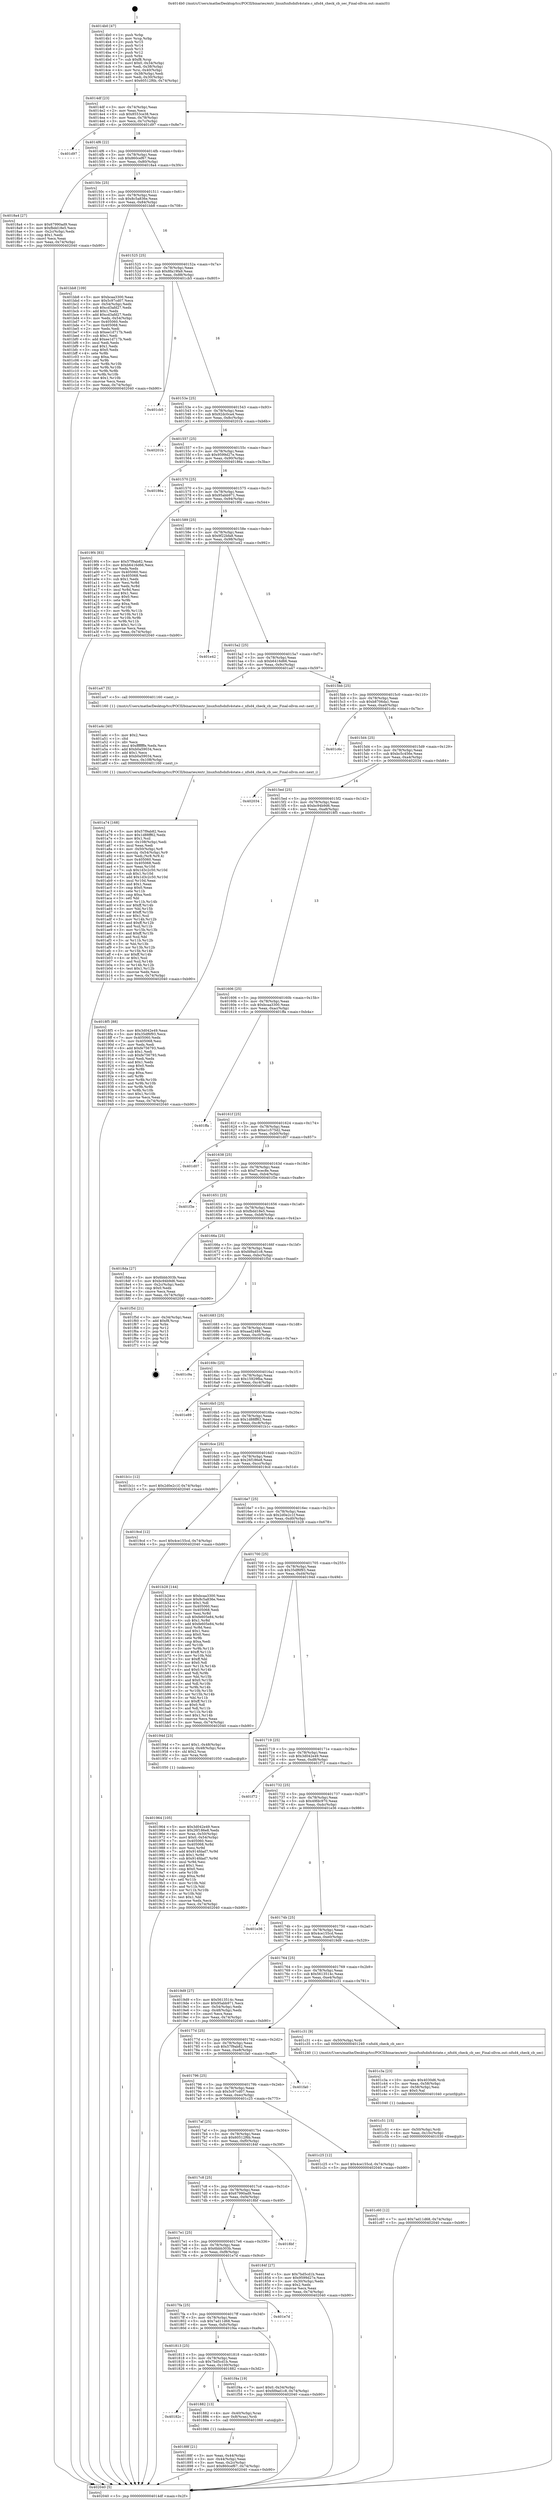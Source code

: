 digraph "0x4014b0" {
  label = "0x4014b0 (/mnt/c/Users/mathe/Desktop/tcc/POCII/binaries/extr_linuxfsnfsdnfs4state.c_nfsd4_check_cb_sec_Final-ollvm.out::main(0))"
  labelloc = "t"
  node[shape=record]

  Entry [label="",width=0.3,height=0.3,shape=circle,fillcolor=black,style=filled]
  "0x4014df" [label="{
     0x4014df [23]\l
     | [instrs]\l
     &nbsp;&nbsp;0x4014df \<+3\>: mov -0x74(%rbp),%eax\l
     &nbsp;&nbsp;0x4014e2 \<+2\>: mov %eax,%ecx\l
     &nbsp;&nbsp;0x4014e4 \<+6\>: sub $0x8553ce38,%ecx\l
     &nbsp;&nbsp;0x4014ea \<+3\>: mov %eax,-0x78(%rbp)\l
     &nbsp;&nbsp;0x4014ed \<+3\>: mov %ecx,-0x7c(%rbp)\l
     &nbsp;&nbsp;0x4014f0 \<+6\>: je 0000000000401d97 \<main+0x8e7\>\l
  }"]
  "0x401d97" [label="{
     0x401d97\l
  }", style=dashed]
  "0x4014f6" [label="{
     0x4014f6 [22]\l
     | [instrs]\l
     &nbsp;&nbsp;0x4014f6 \<+5\>: jmp 00000000004014fb \<main+0x4b\>\l
     &nbsp;&nbsp;0x4014fb \<+3\>: mov -0x78(%rbp),%eax\l
     &nbsp;&nbsp;0x4014fe \<+5\>: sub $0x860cef67,%eax\l
     &nbsp;&nbsp;0x401503 \<+3\>: mov %eax,-0x80(%rbp)\l
     &nbsp;&nbsp;0x401506 \<+6\>: je 00000000004018a4 \<main+0x3f4\>\l
  }"]
  Exit [label="",width=0.3,height=0.3,shape=circle,fillcolor=black,style=filled,peripheries=2]
  "0x4018a4" [label="{
     0x4018a4 [27]\l
     | [instrs]\l
     &nbsp;&nbsp;0x4018a4 \<+5\>: mov $0x67990ad9,%eax\l
     &nbsp;&nbsp;0x4018a9 \<+5\>: mov $0xfbdd18e5,%ecx\l
     &nbsp;&nbsp;0x4018ae \<+3\>: mov -0x2c(%rbp),%edx\l
     &nbsp;&nbsp;0x4018b1 \<+3\>: cmp $0x1,%edx\l
     &nbsp;&nbsp;0x4018b4 \<+3\>: cmovl %ecx,%eax\l
     &nbsp;&nbsp;0x4018b7 \<+3\>: mov %eax,-0x74(%rbp)\l
     &nbsp;&nbsp;0x4018ba \<+5\>: jmp 0000000000402040 \<main+0xb90\>\l
  }"]
  "0x40150c" [label="{
     0x40150c [25]\l
     | [instrs]\l
     &nbsp;&nbsp;0x40150c \<+5\>: jmp 0000000000401511 \<main+0x61\>\l
     &nbsp;&nbsp;0x401511 \<+3\>: mov -0x78(%rbp),%eax\l
     &nbsp;&nbsp;0x401514 \<+5\>: sub $0x8c5a836e,%eax\l
     &nbsp;&nbsp;0x401519 \<+6\>: mov %eax,-0x84(%rbp)\l
     &nbsp;&nbsp;0x40151f \<+6\>: je 0000000000401bb8 \<main+0x708\>\l
  }"]
  "0x401c60" [label="{
     0x401c60 [12]\l
     | [instrs]\l
     &nbsp;&nbsp;0x401c60 \<+7\>: movl $0x7ad11d68,-0x74(%rbp)\l
     &nbsp;&nbsp;0x401c67 \<+5\>: jmp 0000000000402040 \<main+0xb90\>\l
  }"]
  "0x401bb8" [label="{
     0x401bb8 [109]\l
     | [instrs]\l
     &nbsp;&nbsp;0x401bb8 \<+5\>: mov $0xbcaa3300,%eax\l
     &nbsp;&nbsp;0x401bbd \<+5\>: mov $0x5c97cd07,%ecx\l
     &nbsp;&nbsp;0x401bc2 \<+3\>: mov -0x54(%rbp),%edx\l
     &nbsp;&nbsp;0x401bc5 \<+6\>: sub $0xcd3afd27,%edx\l
     &nbsp;&nbsp;0x401bcb \<+3\>: add $0x1,%edx\l
     &nbsp;&nbsp;0x401bce \<+6\>: add $0xcd3afd27,%edx\l
     &nbsp;&nbsp;0x401bd4 \<+3\>: mov %edx,-0x54(%rbp)\l
     &nbsp;&nbsp;0x401bd7 \<+7\>: mov 0x405060,%edx\l
     &nbsp;&nbsp;0x401bde \<+7\>: mov 0x405068,%esi\l
     &nbsp;&nbsp;0x401be5 \<+2\>: mov %edx,%edi\l
     &nbsp;&nbsp;0x401be7 \<+6\>: sub $0xee1d717b,%edi\l
     &nbsp;&nbsp;0x401bed \<+3\>: sub $0x1,%edi\l
     &nbsp;&nbsp;0x401bf0 \<+6\>: add $0xee1d717b,%edi\l
     &nbsp;&nbsp;0x401bf6 \<+3\>: imul %edi,%edx\l
     &nbsp;&nbsp;0x401bf9 \<+3\>: and $0x1,%edx\l
     &nbsp;&nbsp;0x401bfc \<+3\>: cmp $0x0,%edx\l
     &nbsp;&nbsp;0x401bff \<+4\>: sete %r8b\l
     &nbsp;&nbsp;0x401c03 \<+3\>: cmp $0xa,%esi\l
     &nbsp;&nbsp;0x401c06 \<+4\>: setl %r9b\l
     &nbsp;&nbsp;0x401c0a \<+3\>: mov %r8b,%r10b\l
     &nbsp;&nbsp;0x401c0d \<+3\>: and %r9b,%r10b\l
     &nbsp;&nbsp;0x401c10 \<+3\>: xor %r9b,%r8b\l
     &nbsp;&nbsp;0x401c13 \<+3\>: or %r8b,%r10b\l
     &nbsp;&nbsp;0x401c16 \<+4\>: test $0x1,%r10b\l
     &nbsp;&nbsp;0x401c1a \<+3\>: cmovne %ecx,%eax\l
     &nbsp;&nbsp;0x401c1d \<+3\>: mov %eax,-0x74(%rbp)\l
     &nbsp;&nbsp;0x401c20 \<+5\>: jmp 0000000000402040 \<main+0xb90\>\l
  }"]
  "0x401525" [label="{
     0x401525 [25]\l
     | [instrs]\l
     &nbsp;&nbsp;0x401525 \<+5\>: jmp 000000000040152a \<main+0x7a\>\l
     &nbsp;&nbsp;0x40152a \<+3\>: mov -0x78(%rbp),%eax\l
     &nbsp;&nbsp;0x40152d \<+5\>: sub $0x8fa19fa9,%eax\l
     &nbsp;&nbsp;0x401532 \<+6\>: mov %eax,-0x88(%rbp)\l
     &nbsp;&nbsp;0x401538 \<+6\>: je 0000000000401cb5 \<main+0x805\>\l
  }"]
  "0x401c51" [label="{
     0x401c51 [15]\l
     | [instrs]\l
     &nbsp;&nbsp;0x401c51 \<+4\>: mov -0x50(%rbp),%rdi\l
     &nbsp;&nbsp;0x401c55 \<+6\>: mov %eax,-0x10c(%rbp)\l
     &nbsp;&nbsp;0x401c5b \<+5\>: call 0000000000401030 \<free@plt\>\l
     | [calls]\l
     &nbsp;&nbsp;0x401030 \{1\} (unknown)\l
  }"]
  "0x401cb5" [label="{
     0x401cb5\l
  }", style=dashed]
  "0x40153e" [label="{
     0x40153e [25]\l
     | [instrs]\l
     &nbsp;&nbsp;0x40153e \<+5\>: jmp 0000000000401543 \<main+0x93\>\l
     &nbsp;&nbsp;0x401543 \<+3\>: mov -0x78(%rbp),%eax\l
     &nbsp;&nbsp;0x401546 \<+5\>: sub $0x92dc0ca4,%eax\l
     &nbsp;&nbsp;0x40154b \<+6\>: mov %eax,-0x8c(%rbp)\l
     &nbsp;&nbsp;0x401551 \<+6\>: je 000000000040201b \<main+0xb6b\>\l
  }"]
  "0x401c3a" [label="{
     0x401c3a [23]\l
     | [instrs]\l
     &nbsp;&nbsp;0x401c3a \<+10\>: movabs $0x4030d6,%rdi\l
     &nbsp;&nbsp;0x401c44 \<+3\>: mov %eax,-0x58(%rbp)\l
     &nbsp;&nbsp;0x401c47 \<+3\>: mov -0x58(%rbp),%esi\l
     &nbsp;&nbsp;0x401c4a \<+2\>: mov $0x0,%al\l
     &nbsp;&nbsp;0x401c4c \<+5\>: call 0000000000401040 \<printf@plt\>\l
     | [calls]\l
     &nbsp;&nbsp;0x401040 \{1\} (unknown)\l
  }"]
  "0x40201b" [label="{
     0x40201b\l
  }", style=dashed]
  "0x401557" [label="{
     0x401557 [25]\l
     | [instrs]\l
     &nbsp;&nbsp;0x401557 \<+5\>: jmp 000000000040155c \<main+0xac\>\l
     &nbsp;&nbsp;0x40155c \<+3\>: mov -0x78(%rbp),%eax\l
     &nbsp;&nbsp;0x40155f \<+5\>: sub $0x9599d27e,%eax\l
     &nbsp;&nbsp;0x401564 \<+6\>: mov %eax,-0x90(%rbp)\l
     &nbsp;&nbsp;0x40156a \<+6\>: je 000000000040186a \<main+0x3ba\>\l
  }"]
  "0x401a74" [label="{
     0x401a74 [168]\l
     | [instrs]\l
     &nbsp;&nbsp;0x401a74 \<+5\>: mov $0x57f9ab82,%ecx\l
     &nbsp;&nbsp;0x401a79 \<+5\>: mov $0x1d88ff62,%edx\l
     &nbsp;&nbsp;0x401a7e \<+3\>: mov $0x1,%sil\l
     &nbsp;&nbsp;0x401a81 \<+6\>: mov -0x108(%rbp),%edi\l
     &nbsp;&nbsp;0x401a87 \<+3\>: imul %eax,%edi\l
     &nbsp;&nbsp;0x401a8a \<+4\>: mov -0x50(%rbp),%r8\l
     &nbsp;&nbsp;0x401a8e \<+4\>: movslq -0x54(%rbp),%r9\l
     &nbsp;&nbsp;0x401a92 \<+4\>: mov %edi,(%r8,%r9,4)\l
     &nbsp;&nbsp;0x401a96 \<+7\>: mov 0x405060,%eax\l
     &nbsp;&nbsp;0x401a9d \<+7\>: mov 0x405068,%edi\l
     &nbsp;&nbsp;0x401aa4 \<+3\>: mov %eax,%r10d\l
     &nbsp;&nbsp;0x401aa7 \<+7\>: sub $0x1d3c2c50,%r10d\l
     &nbsp;&nbsp;0x401aae \<+4\>: sub $0x1,%r10d\l
     &nbsp;&nbsp;0x401ab2 \<+7\>: add $0x1d3c2c50,%r10d\l
     &nbsp;&nbsp;0x401ab9 \<+4\>: imul %r10d,%eax\l
     &nbsp;&nbsp;0x401abd \<+3\>: and $0x1,%eax\l
     &nbsp;&nbsp;0x401ac0 \<+3\>: cmp $0x0,%eax\l
     &nbsp;&nbsp;0x401ac3 \<+4\>: sete %r11b\l
     &nbsp;&nbsp;0x401ac7 \<+3\>: cmp $0xa,%edi\l
     &nbsp;&nbsp;0x401aca \<+3\>: setl %bl\l
     &nbsp;&nbsp;0x401acd \<+3\>: mov %r11b,%r14b\l
     &nbsp;&nbsp;0x401ad0 \<+4\>: xor $0xff,%r14b\l
     &nbsp;&nbsp;0x401ad4 \<+3\>: mov %bl,%r15b\l
     &nbsp;&nbsp;0x401ad7 \<+4\>: xor $0xff,%r15b\l
     &nbsp;&nbsp;0x401adb \<+4\>: xor $0x1,%sil\l
     &nbsp;&nbsp;0x401adf \<+3\>: mov %r14b,%r12b\l
     &nbsp;&nbsp;0x401ae2 \<+4\>: and $0xff,%r12b\l
     &nbsp;&nbsp;0x401ae6 \<+3\>: and %sil,%r11b\l
     &nbsp;&nbsp;0x401ae9 \<+3\>: mov %r15b,%r13b\l
     &nbsp;&nbsp;0x401aec \<+4\>: and $0xff,%r13b\l
     &nbsp;&nbsp;0x401af0 \<+3\>: and %sil,%bl\l
     &nbsp;&nbsp;0x401af3 \<+3\>: or %r11b,%r12b\l
     &nbsp;&nbsp;0x401af6 \<+3\>: or %bl,%r13b\l
     &nbsp;&nbsp;0x401af9 \<+3\>: xor %r13b,%r12b\l
     &nbsp;&nbsp;0x401afc \<+3\>: or %r15b,%r14b\l
     &nbsp;&nbsp;0x401aff \<+4\>: xor $0xff,%r14b\l
     &nbsp;&nbsp;0x401b03 \<+4\>: or $0x1,%sil\l
     &nbsp;&nbsp;0x401b07 \<+3\>: and %sil,%r14b\l
     &nbsp;&nbsp;0x401b0a \<+3\>: or %r14b,%r12b\l
     &nbsp;&nbsp;0x401b0d \<+4\>: test $0x1,%r12b\l
     &nbsp;&nbsp;0x401b11 \<+3\>: cmovne %edx,%ecx\l
     &nbsp;&nbsp;0x401b14 \<+3\>: mov %ecx,-0x74(%rbp)\l
     &nbsp;&nbsp;0x401b17 \<+5\>: jmp 0000000000402040 \<main+0xb90\>\l
  }"]
  "0x40186a" [label="{
     0x40186a\l
  }", style=dashed]
  "0x401570" [label="{
     0x401570 [25]\l
     | [instrs]\l
     &nbsp;&nbsp;0x401570 \<+5\>: jmp 0000000000401575 \<main+0xc5\>\l
     &nbsp;&nbsp;0x401575 \<+3\>: mov -0x78(%rbp),%eax\l
     &nbsp;&nbsp;0x401578 \<+5\>: sub $0x95abb971,%eax\l
     &nbsp;&nbsp;0x40157d \<+6\>: mov %eax,-0x94(%rbp)\l
     &nbsp;&nbsp;0x401583 \<+6\>: je 00000000004019f4 \<main+0x544\>\l
  }"]
  "0x401a4c" [label="{
     0x401a4c [40]\l
     | [instrs]\l
     &nbsp;&nbsp;0x401a4c \<+5\>: mov $0x2,%ecx\l
     &nbsp;&nbsp;0x401a51 \<+1\>: cltd\l
     &nbsp;&nbsp;0x401a52 \<+2\>: idiv %ecx\l
     &nbsp;&nbsp;0x401a54 \<+6\>: imul $0xfffffffe,%edx,%ecx\l
     &nbsp;&nbsp;0x401a5a \<+6\>: add $0xb0a59034,%ecx\l
     &nbsp;&nbsp;0x401a60 \<+3\>: add $0x1,%ecx\l
     &nbsp;&nbsp;0x401a63 \<+6\>: sub $0xb0a59034,%ecx\l
     &nbsp;&nbsp;0x401a69 \<+6\>: mov %ecx,-0x108(%rbp)\l
     &nbsp;&nbsp;0x401a6f \<+5\>: call 0000000000401160 \<next_i\>\l
     | [calls]\l
     &nbsp;&nbsp;0x401160 \{1\} (/mnt/c/Users/mathe/Desktop/tcc/POCII/binaries/extr_linuxfsnfsdnfs4state.c_nfsd4_check_cb_sec_Final-ollvm.out::next_i)\l
  }"]
  "0x4019f4" [label="{
     0x4019f4 [83]\l
     | [instrs]\l
     &nbsp;&nbsp;0x4019f4 \<+5\>: mov $0x57f9ab82,%eax\l
     &nbsp;&nbsp;0x4019f9 \<+5\>: mov $0xb6416d66,%ecx\l
     &nbsp;&nbsp;0x4019fe \<+2\>: xor %edx,%edx\l
     &nbsp;&nbsp;0x401a00 \<+7\>: mov 0x405060,%esi\l
     &nbsp;&nbsp;0x401a07 \<+7\>: mov 0x405068,%edi\l
     &nbsp;&nbsp;0x401a0e \<+3\>: sub $0x1,%edx\l
     &nbsp;&nbsp;0x401a11 \<+3\>: mov %esi,%r8d\l
     &nbsp;&nbsp;0x401a14 \<+3\>: add %edx,%r8d\l
     &nbsp;&nbsp;0x401a17 \<+4\>: imul %r8d,%esi\l
     &nbsp;&nbsp;0x401a1b \<+3\>: and $0x1,%esi\l
     &nbsp;&nbsp;0x401a1e \<+3\>: cmp $0x0,%esi\l
     &nbsp;&nbsp;0x401a21 \<+4\>: sete %r9b\l
     &nbsp;&nbsp;0x401a25 \<+3\>: cmp $0xa,%edi\l
     &nbsp;&nbsp;0x401a28 \<+4\>: setl %r10b\l
     &nbsp;&nbsp;0x401a2c \<+3\>: mov %r9b,%r11b\l
     &nbsp;&nbsp;0x401a2f \<+3\>: and %r10b,%r11b\l
     &nbsp;&nbsp;0x401a32 \<+3\>: xor %r10b,%r9b\l
     &nbsp;&nbsp;0x401a35 \<+3\>: or %r9b,%r11b\l
     &nbsp;&nbsp;0x401a38 \<+4\>: test $0x1,%r11b\l
     &nbsp;&nbsp;0x401a3c \<+3\>: cmovne %ecx,%eax\l
     &nbsp;&nbsp;0x401a3f \<+3\>: mov %eax,-0x74(%rbp)\l
     &nbsp;&nbsp;0x401a42 \<+5\>: jmp 0000000000402040 \<main+0xb90\>\l
  }"]
  "0x401589" [label="{
     0x401589 [25]\l
     | [instrs]\l
     &nbsp;&nbsp;0x401589 \<+5\>: jmp 000000000040158e \<main+0xde\>\l
     &nbsp;&nbsp;0x40158e \<+3\>: mov -0x78(%rbp),%eax\l
     &nbsp;&nbsp;0x401591 \<+5\>: sub $0x9f22bfa8,%eax\l
     &nbsp;&nbsp;0x401596 \<+6\>: mov %eax,-0x98(%rbp)\l
     &nbsp;&nbsp;0x40159c \<+6\>: je 0000000000401e42 \<main+0x992\>\l
  }"]
  "0x401964" [label="{
     0x401964 [105]\l
     | [instrs]\l
     &nbsp;&nbsp;0x401964 \<+5\>: mov $0x3d042e49,%ecx\l
     &nbsp;&nbsp;0x401969 \<+5\>: mov $0x26f186e8,%edx\l
     &nbsp;&nbsp;0x40196e \<+4\>: mov %rax,-0x50(%rbp)\l
     &nbsp;&nbsp;0x401972 \<+7\>: movl $0x0,-0x54(%rbp)\l
     &nbsp;&nbsp;0x401979 \<+7\>: mov 0x405060,%esi\l
     &nbsp;&nbsp;0x401980 \<+8\>: mov 0x405068,%r8d\l
     &nbsp;&nbsp;0x401988 \<+3\>: mov %esi,%r9d\l
     &nbsp;&nbsp;0x40198b \<+7\>: add $0x914fdad7,%r9d\l
     &nbsp;&nbsp;0x401992 \<+4\>: sub $0x1,%r9d\l
     &nbsp;&nbsp;0x401996 \<+7\>: sub $0x914fdad7,%r9d\l
     &nbsp;&nbsp;0x40199d \<+4\>: imul %r9d,%esi\l
     &nbsp;&nbsp;0x4019a1 \<+3\>: and $0x1,%esi\l
     &nbsp;&nbsp;0x4019a4 \<+3\>: cmp $0x0,%esi\l
     &nbsp;&nbsp;0x4019a7 \<+4\>: sete %r10b\l
     &nbsp;&nbsp;0x4019ab \<+4\>: cmp $0xa,%r8d\l
     &nbsp;&nbsp;0x4019af \<+4\>: setl %r11b\l
     &nbsp;&nbsp;0x4019b3 \<+3\>: mov %r10b,%bl\l
     &nbsp;&nbsp;0x4019b6 \<+3\>: and %r11b,%bl\l
     &nbsp;&nbsp;0x4019b9 \<+3\>: xor %r11b,%r10b\l
     &nbsp;&nbsp;0x4019bc \<+3\>: or %r10b,%bl\l
     &nbsp;&nbsp;0x4019bf \<+3\>: test $0x1,%bl\l
     &nbsp;&nbsp;0x4019c2 \<+3\>: cmovne %edx,%ecx\l
     &nbsp;&nbsp;0x4019c5 \<+3\>: mov %ecx,-0x74(%rbp)\l
     &nbsp;&nbsp;0x4019c8 \<+5\>: jmp 0000000000402040 \<main+0xb90\>\l
  }"]
  "0x401e42" [label="{
     0x401e42\l
  }", style=dashed]
  "0x4015a2" [label="{
     0x4015a2 [25]\l
     | [instrs]\l
     &nbsp;&nbsp;0x4015a2 \<+5\>: jmp 00000000004015a7 \<main+0xf7\>\l
     &nbsp;&nbsp;0x4015a7 \<+3\>: mov -0x78(%rbp),%eax\l
     &nbsp;&nbsp;0x4015aa \<+5\>: sub $0xb6416d66,%eax\l
     &nbsp;&nbsp;0x4015af \<+6\>: mov %eax,-0x9c(%rbp)\l
     &nbsp;&nbsp;0x4015b5 \<+6\>: je 0000000000401a47 \<main+0x597\>\l
  }"]
  "0x40188f" [label="{
     0x40188f [21]\l
     | [instrs]\l
     &nbsp;&nbsp;0x40188f \<+3\>: mov %eax,-0x44(%rbp)\l
     &nbsp;&nbsp;0x401892 \<+3\>: mov -0x44(%rbp),%eax\l
     &nbsp;&nbsp;0x401895 \<+3\>: mov %eax,-0x2c(%rbp)\l
     &nbsp;&nbsp;0x401898 \<+7\>: movl $0x860cef67,-0x74(%rbp)\l
     &nbsp;&nbsp;0x40189f \<+5\>: jmp 0000000000402040 \<main+0xb90\>\l
  }"]
  "0x401a47" [label="{
     0x401a47 [5]\l
     | [instrs]\l
     &nbsp;&nbsp;0x401a47 \<+5\>: call 0000000000401160 \<next_i\>\l
     | [calls]\l
     &nbsp;&nbsp;0x401160 \{1\} (/mnt/c/Users/mathe/Desktop/tcc/POCII/binaries/extr_linuxfsnfsdnfs4state.c_nfsd4_check_cb_sec_Final-ollvm.out::next_i)\l
  }"]
  "0x4015bb" [label="{
     0x4015bb [25]\l
     | [instrs]\l
     &nbsp;&nbsp;0x4015bb \<+5\>: jmp 00000000004015c0 \<main+0x110\>\l
     &nbsp;&nbsp;0x4015c0 \<+3\>: mov -0x78(%rbp),%eax\l
     &nbsp;&nbsp;0x4015c3 \<+5\>: sub $0xb8706da1,%eax\l
     &nbsp;&nbsp;0x4015c8 \<+6\>: mov %eax,-0xa0(%rbp)\l
     &nbsp;&nbsp;0x4015ce \<+6\>: je 0000000000401c6c \<main+0x7bc\>\l
  }"]
  "0x40182c" [label="{
     0x40182c\l
  }", style=dashed]
  "0x401c6c" [label="{
     0x401c6c\l
  }", style=dashed]
  "0x4015d4" [label="{
     0x4015d4 [25]\l
     | [instrs]\l
     &nbsp;&nbsp;0x4015d4 \<+5\>: jmp 00000000004015d9 \<main+0x129\>\l
     &nbsp;&nbsp;0x4015d9 \<+3\>: mov -0x78(%rbp),%eax\l
     &nbsp;&nbsp;0x4015dc \<+5\>: sub $0xbc5c456e,%eax\l
     &nbsp;&nbsp;0x4015e1 \<+6\>: mov %eax,-0xa4(%rbp)\l
     &nbsp;&nbsp;0x4015e7 \<+6\>: je 0000000000402034 \<main+0xb84\>\l
  }"]
  "0x401882" [label="{
     0x401882 [13]\l
     | [instrs]\l
     &nbsp;&nbsp;0x401882 \<+4\>: mov -0x40(%rbp),%rax\l
     &nbsp;&nbsp;0x401886 \<+4\>: mov 0x8(%rax),%rdi\l
     &nbsp;&nbsp;0x40188a \<+5\>: call 0000000000401060 \<atoi@plt\>\l
     | [calls]\l
     &nbsp;&nbsp;0x401060 \{1\} (unknown)\l
  }"]
  "0x402034" [label="{
     0x402034\l
  }", style=dashed]
  "0x4015ed" [label="{
     0x4015ed [25]\l
     | [instrs]\l
     &nbsp;&nbsp;0x4015ed \<+5\>: jmp 00000000004015f2 \<main+0x142\>\l
     &nbsp;&nbsp;0x4015f2 \<+3\>: mov -0x78(%rbp),%eax\l
     &nbsp;&nbsp;0x4015f5 \<+5\>: sub $0xbc94b9d6,%eax\l
     &nbsp;&nbsp;0x4015fa \<+6\>: mov %eax,-0xa8(%rbp)\l
     &nbsp;&nbsp;0x401600 \<+6\>: je 00000000004018f5 \<main+0x445\>\l
  }"]
  "0x401813" [label="{
     0x401813 [25]\l
     | [instrs]\l
     &nbsp;&nbsp;0x401813 \<+5\>: jmp 0000000000401818 \<main+0x368\>\l
     &nbsp;&nbsp;0x401818 \<+3\>: mov -0x78(%rbp),%eax\l
     &nbsp;&nbsp;0x40181b \<+5\>: sub $0x7bd5cd1b,%eax\l
     &nbsp;&nbsp;0x401820 \<+6\>: mov %eax,-0x100(%rbp)\l
     &nbsp;&nbsp;0x401826 \<+6\>: je 0000000000401882 \<main+0x3d2\>\l
  }"]
  "0x4018f5" [label="{
     0x4018f5 [88]\l
     | [instrs]\l
     &nbsp;&nbsp;0x4018f5 \<+5\>: mov $0x3d042e49,%eax\l
     &nbsp;&nbsp;0x4018fa \<+5\>: mov $0x35df6f93,%ecx\l
     &nbsp;&nbsp;0x4018ff \<+7\>: mov 0x405060,%edx\l
     &nbsp;&nbsp;0x401906 \<+7\>: mov 0x405068,%esi\l
     &nbsp;&nbsp;0x40190d \<+2\>: mov %edx,%edi\l
     &nbsp;&nbsp;0x40190f \<+6\>: add $0xfe756793,%edi\l
     &nbsp;&nbsp;0x401915 \<+3\>: sub $0x1,%edi\l
     &nbsp;&nbsp;0x401918 \<+6\>: sub $0xfe756793,%edi\l
     &nbsp;&nbsp;0x40191e \<+3\>: imul %edi,%edx\l
     &nbsp;&nbsp;0x401921 \<+3\>: and $0x1,%edx\l
     &nbsp;&nbsp;0x401924 \<+3\>: cmp $0x0,%edx\l
     &nbsp;&nbsp;0x401927 \<+4\>: sete %r8b\l
     &nbsp;&nbsp;0x40192b \<+3\>: cmp $0xa,%esi\l
     &nbsp;&nbsp;0x40192e \<+4\>: setl %r9b\l
     &nbsp;&nbsp;0x401932 \<+3\>: mov %r8b,%r10b\l
     &nbsp;&nbsp;0x401935 \<+3\>: and %r9b,%r10b\l
     &nbsp;&nbsp;0x401938 \<+3\>: xor %r9b,%r8b\l
     &nbsp;&nbsp;0x40193b \<+3\>: or %r8b,%r10b\l
     &nbsp;&nbsp;0x40193e \<+4\>: test $0x1,%r10b\l
     &nbsp;&nbsp;0x401942 \<+3\>: cmovne %ecx,%eax\l
     &nbsp;&nbsp;0x401945 \<+3\>: mov %eax,-0x74(%rbp)\l
     &nbsp;&nbsp;0x401948 \<+5\>: jmp 0000000000402040 \<main+0xb90\>\l
  }"]
  "0x401606" [label="{
     0x401606 [25]\l
     | [instrs]\l
     &nbsp;&nbsp;0x401606 \<+5\>: jmp 000000000040160b \<main+0x15b\>\l
     &nbsp;&nbsp;0x40160b \<+3\>: mov -0x78(%rbp),%eax\l
     &nbsp;&nbsp;0x40160e \<+5\>: sub $0xbcaa3300,%eax\l
     &nbsp;&nbsp;0x401613 \<+6\>: mov %eax,-0xac(%rbp)\l
     &nbsp;&nbsp;0x401619 \<+6\>: je 0000000000401ffa \<main+0xb4a\>\l
  }"]
  "0x401f4a" [label="{
     0x401f4a [19]\l
     | [instrs]\l
     &nbsp;&nbsp;0x401f4a \<+7\>: movl $0x0,-0x34(%rbp)\l
     &nbsp;&nbsp;0x401f51 \<+7\>: movl $0xfd9ad1c8,-0x74(%rbp)\l
     &nbsp;&nbsp;0x401f58 \<+5\>: jmp 0000000000402040 \<main+0xb90\>\l
  }"]
  "0x401ffa" [label="{
     0x401ffa\l
  }", style=dashed]
  "0x40161f" [label="{
     0x40161f [25]\l
     | [instrs]\l
     &nbsp;&nbsp;0x40161f \<+5\>: jmp 0000000000401624 \<main+0x174\>\l
     &nbsp;&nbsp;0x401624 \<+3\>: mov -0x78(%rbp),%eax\l
     &nbsp;&nbsp;0x401627 \<+5\>: sub $0xe1c575d2,%eax\l
     &nbsp;&nbsp;0x40162c \<+6\>: mov %eax,-0xb0(%rbp)\l
     &nbsp;&nbsp;0x401632 \<+6\>: je 0000000000401d07 \<main+0x857\>\l
  }"]
  "0x4017fa" [label="{
     0x4017fa [25]\l
     | [instrs]\l
     &nbsp;&nbsp;0x4017fa \<+5\>: jmp 00000000004017ff \<main+0x34f\>\l
     &nbsp;&nbsp;0x4017ff \<+3\>: mov -0x78(%rbp),%eax\l
     &nbsp;&nbsp;0x401802 \<+5\>: sub $0x7ad11d68,%eax\l
     &nbsp;&nbsp;0x401807 \<+6\>: mov %eax,-0xfc(%rbp)\l
     &nbsp;&nbsp;0x40180d \<+6\>: je 0000000000401f4a \<main+0xa9a\>\l
  }"]
  "0x401d07" [label="{
     0x401d07\l
  }", style=dashed]
  "0x401638" [label="{
     0x401638 [25]\l
     | [instrs]\l
     &nbsp;&nbsp;0x401638 \<+5\>: jmp 000000000040163d \<main+0x18d\>\l
     &nbsp;&nbsp;0x40163d \<+3\>: mov -0x78(%rbp),%eax\l
     &nbsp;&nbsp;0x401640 \<+5\>: sub $0xf7ecec8e,%eax\l
     &nbsp;&nbsp;0x401645 \<+6\>: mov %eax,-0xb4(%rbp)\l
     &nbsp;&nbsp;0x40164b \<+6\>: je 0000000000401f3e \<main+0xa8e\>\l
  }"]
  "0x401e7d" [label="{
     0x401e7d\l
  }", style=dashed]
  "0x401f3e" [label="{
     0x401f3e\l
  }", style=dashed]
  "0x401651" [label="{
     0x401651 [25]\l
     | [instrs]\l
     &nbsp;&nbsp;0x401651 \<+5\>: jmp 0000000000401656 \<main+0x1a6\>\l
     &nbsp;&nbsp;0x401656 \<+3\>: mov -0x78(%rbp),%eax\l
     &nbsp;&nbsp;0x401659 \<+5\>: sub $0xfbdd18e5,%eax\l
     &nbsp;&nbsp;0x40165e \<+6\>: mov %eax,-0xb8(%rbp)\l
     &nbsp;&nbsp;0x401664 \<+6\>: je 00000000004018da \<main+0x42a\>\l
  }"]
  "0x4017e1" [label="{
     0x4017e1 [25]\l
     | [instrs]\l
     &nbsp;&nbsp;0x4017e1 \<+5\>: jmp 00000000004017e6 \<main+0x336\>\l
     &nbsp;&nbsp;0x4017e6 \<+3\>: mov -0x78(%rbp),%eax\l
     &nbsp;&nbsp;0x4017e9 \<+5\>: sub $0x6bbb303b,%eax\l
     &nbsp;&nbsp;0x4017ee \<+6\>: mov %eax,-0xf8(%rbp)\l
     &nbsp;&nbsp;0x4017f4 \<+6\>: je 0000000000401e7d \<main+0x9cd\>\l
  }"]
  "0x4018da" [label="{
     0x4018da [27]\l
     | [instrs]\l
     &nbsp;&nbsp;0x4018da \<+5\>: mov $0x6bbb303b,%eax\l
     &nbsp;&nbsp;0x4018df \<+5\>: mov $0xbc94b9d6,%ecx\l
     &nbsp;&nbsp;0x4018e4 \<+3\>: mov -0x2c(%rbp),%edx\l
     &nbsp;&nbsp;0x4018e7 \<+3\>: cmp $0x0,%edx\l
     &nbsp;&nbsp;0x4018ea \<+3\>: cmove %ecx,%eax\l
     &nbsp;&nbsp;0x4018ed \<+3\>: mov %eax,-0x74(%rbp)\l
     &nbsp;&nbsp;0x4018f0 \<+5\>: jmp 0000000000402040 \<main+0xb90\>\l
  }"]
  "0x40166a" [label="{
     0x40166a [25]\l
     | [instrs]\l
     &nbsp;&nbsp;0x40166a \<+5\>: jmp 000000000040166f \<main+0x1bf\>\l
     &nbsp;&nbsp;0x40166f \<+3\>: mov -0x78(%rbp),%eax\l
     &nbsp;&nbsp;0x401672 \<+5\>: sub $0xfd9ad1c8,%eax\l
     &nbsp;&nbsp;0x401677 \<+6\>: mov %eax,-0xbc(%rbp)\l
     &nbsp;&nbsp;0x40167d \<+6\>: je 0000000000401f5d \<main+0xaad\>\l
  }"]
  "0x4018bf" [label="{
     0x4018bf\l
  }", style=dashed]
  "0x401f5d" [label="{
     0x401f5d [21]\l
     | [instrs]\l
     &nbsp;&nbsp;0x401f5d \<+3\>: mov -0x34(%rbp),%eax\l
     &nbsp;&nbsp;0x401f60 \<+7\>: add $0xf8,%rsp\l
     &nbsp;&nbsp;0x401f67 \<+1\>: pop %rbx\l
     &nbsp;&nbsp;0x401f68 \<+2\>: pop %r12\l
     &nbsp;&nbsp;0x401f6a \<+2\>: pop %r13\l
     &nbsp;&nbsp;0x401f6c \<+2\>: pop %r14\l
     &nbsp;&nbsp;0x401f6e \<+2\>: pop %r15\l
     &nbsp;&nbsp;0x401f70 \<+1\>: pop %rbp\l
     &nbsp;&nbsp;0x401f71 \<+1\>: ret\l
  }"]
  "0x401683" [label="{
     0x401683 [25]\l
     | [instrs]\l
     &nbsp;&nbsp;0x401683 \<+5\>: jmp 0000000000401688 \<main+0x1d8\>\l
     &nbsp;&nbsp;0x401688 \<+3\>: mov -0x78(%rbp),%eax\l
     &nbsp;&nbsp;0x40168b \<+5\>: sub $0xaad2488,%eax\l
     &nbsp;&nbsp;0x401690 \<+6\>: mov %eax,-0xc0(%rbp)\l
     &nbsp;&nbsp;0x401696 \<+6\>: je 0000000000401c9a \<main+0x7ea\>\l
  }"]
  "0x4014b0" [label="{
     0x4014b0 [47]\l
     | [instrs]\l
     &nbsp;&nbsp;0x4014b0 \<+1\>: push %rbp\l
     &nbsp;&nbsp;0x4014b1 \<+3\>: mov %rsp,%rbp\l
     &nbsp;&nbsp;0x4014b4 \<+2\>: push %r15\l
     &nbsp;&nbsp;0x4014b6 \<+2\>: push %r14\l
     &nbsp;&nbsp;0x4014b8 \<+2\>: push %r13\l
     &nbsp;&nbsp;0x4014ba \<+2\>: push %r12\l
     &nbsp;&nbsp;0x4014bc \<+1\>: push %rbx\l
     &nbsp;&nbsp;0x4014bd \<+7\>: sub $0xf8,%rsp\l
     &nbsp;&nbsp;0x4014c4 \<+7\>: movl $0x0,-0x34(%rbp)\l
     &nbsp;&nbsp;0x4014cb \<+3\>: mov %edi,-0x38(%rbp)\l
     &nbsp;&nbsp;0x4014ce \<+4\>: mov %rsi,-0x40(%rbp)\l
     &nbsp;&nbsp;0x4014d2 \<+3\>: mov -0x38(%rbp),%edi\l
     &nbsp;&nbsp;0x4014d5 \<+3\>: mov %edi,-0x30(%rbp)\l
     &nbsp;&nbsp;0x4014d8 \<+7\>: movl $0x60512f6b,-0x74(%rbp)\l
  }"]
  "0x401c9a" [label="{
     0x401c9a\l
  }", style=dashed]
  "0x40169c" [label="{
     0x40169c [25]\l
     | [instrs]\l
     &nbsp;&nbsp;0x40169c \<+5\>: jmp 00000000004016a1 \<main+0x1f1\>\l
     &nbsp;&nbsp;0x4016a1 \<+3\>: mov -0x78(%rbp),%eax\l
     &nbsp;&nbsp;0x4016a4 \<+5\>: sub $0x15929fba,%eax\l
     &nbsp;&nbsp;0x4016a9 \<+6\>: mov %eax,-0xc4(%rbp)\l
     &nbsp;&nbsp;0x4016af \<+6\>: je 0000000000401e89 \<main+0x9d9\>\l
  }"]
  "0x402040" [label="{
     0x402040 [5]\l
     | [instrs]\l
     &nbsp;&nbsp;0x402040 \<+5\>: jmp 00000000004014df \<main+0x2f\>\l
  }"]
  "0x401e89" [label="{
     0x401e89\l
  }", style=dashed]
  "0x4016b5" [label="{
     0x4016b5 [25]\l
     | [instrs]\l
     &nbsp;&nbsp;0x4016b5 \<+5\>: jmp 00000000004016ba \<main+0x20a\>\l
     &nbsp;&nbsp;0x4016ba \<+3\>: mov -0x78(%rbp),%eax\l
     &nbsp;&nbsp;0x4016bd \<+5\>: sub $0x1d88ff62,%eax\l
     &nbsp;&nbsp;0x4016c2 \<+6\>: mov %eax,-0xc8(%rbp)\l
     &nbsp;&nbsp;0x4016c8 \<+6\>: je 0000000000401b1c \<main+0x66c\>\l
  }"]
  "0x4017c8" [label="{
     0x4017c8 [25]\l
     | [instrs]\l
     &nbsp;&nbsp;0x4017c8 \<+5\>: jmp 00000000004017cd \<main+0x31d\>\l
     &nbsp;&nbsp;0x4017cd \<+3\>: mov -0x78(%rbp),%eax\l
     &nbsp;&nbsp;0x4017d0 \<+5\>: sub $0x67990ad9,%eax\l
     &nbsp;&nbsp;0x4017d5 \<+6\>: mov %eax,-0xf4(%rbp)\l
     &nbsp;&nbsp;0x4017db \<+6\>: je 00000000004018bf \<main+0x40f\>\l
  }"]
  "0x401b1c" [label="{
     0x401b1c [12]\l
     | [instrs]\l
     &nbsp;&nbsp;0x401b1c \<+7\>: movl $0x2d0e2c1f,-0x74(%rbp)\l
     &nbsp;&nbsp;0x401b23 \<+5\>: jmp 0000000000402040 \<main+0xb90\>\l
  }"]
  "0x4016ce" [label="{
     0x4016ce [25]\l
     | [instrs]\l
     &nbsp;&nbsp;0x4016ce \<+5\>: jmp 00000000004016d3 \<main+0x223\>\l
     &nbsp;&nbsp;0x4016d3 \<+3\>: mov -0x78(%rbp),%eax\l
     &nbsp;&nbsp;0x4016d6 \<+5\>: sub $0x26f186e8,%eax\l
     &nbsp;&nbsp;0x4016db \<+6\>: mov %eax,-0xcc(%rbp)\l
     &nbsp;&nbsp;0x4016e1 \<+6\>: je 00000000004019cd \<main+0x51d\>\l
  }"]
  "0x40184f" [label="{
     0x40184f [27]\l
     | [instrs]\l
     &nbsp;&nbsp;0x40184f \<+5\>: mov $0x7bd5cd1b,%eax\l
     &nbsp;&nbsp;0x401854 \<+5\>: mov $0x9599d27e,%ecx\l
     &nbsp;&nbsp;0x401859 \<+3\>: mov -0x30(%rbp),%edx\l
     &nbsp;&nbsp;0x40185c \<+3\>: cmp $0x2,%edx\l
     &nbsp;&nbsp;0x40185f \<+3\>: cmovne %ecx,%eax\l
     &nbsp;&nbsp;0x401862 \<+3\>: mov %eax,-0x74(%rbp)\l
     &nbsp;&nbsp;0x401865 \<+5\>: jmp 0000000000402040 \<main+0xb90\>\l
  }"]
  "0x4019cd" [label="{
     0x4019cd [12]\l
     | [instrs]\l
     &nbsp;&nbsp;0x4019cd \<+7\>: movl $0x4ce155cd,-0x74(%rbp)\l
     &nbsp;&nbsp;0x4019d4 \<+5\>: jmp 0000000000402040 \<main+0xb90\>\l
  }"]
  "0x4016e7" [label="{
     0x4016e7 [25]\l
     | [instrs]\l
     &nbsp;&nbsp;0x4016e7 \<+5\>: jmp 00000000004016ec \<main+0x23c\>\l
     &nbsp;&nbsp;0x4016ec \<+3\>: mov -0x78(%rbp),%eax\l
     &nbsp;&nbsp;0x4016ef \<+5\>: sub $0x2d0e2c1f,%eax\l
     &nbsp;&nbsp;0x4016f4 \<+6\>: mov %eax,-0xd0(%rbp)\l
     &nbsp;&nbsp;0x4016fa \<+6\>: je 0000000000401b28 \<main+0x678\>\l
  }"]
  "0x4017af" [label="{
     0x4017af [25]\l
     | [instrs]\l
     &nbsp;&nbsp;0x4017af \<+5\>: jmp 00000000004017b4 \<main+0x304\>\l
     &nbsp;&nbsp;0x4017b4 \<+3\>: mov -0x78(%rbp),%eax\l
     &nbsp;&nbsp;0x4017b7 \<+5\>: sub $0x60512f6b,%eax\l
     &nbsp;&nbsp;0x4017bc \<+6\>: mov %eax,-0xf0(%rbp)\l
     &nbsp;&nbsp;0x4017c2 \<+6\>: je 000000000040184f \<main+0x39f\>\l
  }"]
  "0x401b28" [label="{
     0x401b28 [144]\l
     | [instrs]\l
     &nbsp;&nbsp;0x401b28 \<+5\>: mov $0xbcaa3300,%eax\l
     &nbsp;&nbsp;0x401b2d \<+5\>: mov $0x8c5a836e,%ecx\l
     &nbsp;&nbsp;0x401b32 \<+2\>: mov $0x1,%dl\l
     &nbsp;&nbsp;0x401b34 \<+7\>: mov 0x405060,%esi\l
     &nbsp;&nbsp;0x401b3b \<+7\>: mov 0x405068,%edi\l
     &nbsp;&nbsp;0x401b42 \<+3\>: mov %esi,%r8d\l
     &nbsp;&nbsp;0x401b45 \<+7\>: sub $0xfe605e84,%r8d\l
     &nbsp;&nbsp;0x401b4c \<+4\>: sub $0x1,%r8d\l
     &nbsp;&nbsp;0x401b50 \<+7\>: add $0xfe605e84,%r8d\l
     &nbsp;&nbsp;0x401b57 \<+4\>: imul %r8d,%esi\l
     &nbsp;&nbsp;0x401b5b \<+3\>: and $0x1,%esi\l
     &nbsp;&nbsp;0x401b5e \<+3\>: cmp $0x0,%esi\l
     &nbsp;&nbsp;0x401b61 \<+4\>: sete %r9b\l
     &nbsp;&nbsp;0x401b65 \<+3\>: cmp $0xa,%edi\l
     &nbsp;&nbsp;0x401b68 \<+4\>: setl %r10b\l
     &nbsp;&nbsp;0x401b6c \<+3\>: mov %r9b,%r11b\l
     &nbsp;&nbsp;0x401b6f \<+4\>: xor $0xff,%r11b\l
     &nbsp;&nbsp;0x401b73 \<+3\>: mov %r10b,%bl\l
     &nbsp;&nbsp;0x401b76 \<+3\>: xor $0xff,%bl\l
     &nbsp;&nbsp;0x401b79 \<+3\>: xor $0x0,%dl\l
     &nbsp;&nbsp;0x401b7c \<+3\>: mov %r11b,%r14b\l
     &nbsp;&nbsp;0x401b7f \<+4\>: and $0x0,%r14b\l
     &nbsp;&nbsp;0x401b83 \<+3\>: and %dl,%r9b\l
     &nbsp;&nbsp;0x401b86 \<+3\>: mov %bl,%r15b\l
     &nbsp;&nbsp;0x401b89 \<+4\>: and $0x0,%r15b\l
     &nbsp;&nbsp;0x401b8d \<+3\>: and %dl,%r10b\l
     &nbsp;&nbsp;0x401b90 \<+3\>: or %r9b,%r14b\l
     &nbsp;&nbsp;0x401b93 \<+3\>: or %r10b,%r15b\l
     &nbsp;&nbsp;0x401b96 \<+3\>: xor %r15b,%r14b\l
     &nbsp;&nbsp;0x401b99 \<+3\>: or %bl,%r11b\l
     &nbsp;&nbsp;0x401b9c \<+4\>: xor $0xff,%r11b\l
     &nbsp;&nbsp;0x401ba0 \<+3\>: or $0x0,%dl\l
     &nbsp;&nbsp;0x401ba3 \<+3\>: and %dl,%r11b\l
     &nbsp;&nbsp;0x401ba6 \<+3\>: or %r11b,%r14b\l
     &nbsp;&nbsp;0x401ba9 \<+4\>: test $0x1,%r14b\l
     &nbsp;&nbsp;0x401bad \<+3\>: cmovne %ecx,%eax\l
     &nbsp;&nbsp;0x401bb0 \<+3\>: mov %eax,-0x74(%rbp)\l
     &nbsp;&nbsp;0x401bb3 \<+5\>: jmp 0000000000402040 \<main+0xb90\>\l
  }"]
  "0x401700" [label="{
     0x401700 [25]\l
     | [instrs]\l
     &nbsp;&nbsp;0x401700 \<+5\>: jmp 0000000000401705 \<main+0x255\>\l
     &nbsp;&nbsp;0x401705 \<+3\>: mov -0x78(%rbp),%eax\l
     &nbsp;&nbsp;0x401708 \<+5\>: sub $0x35df6f93,%eax\l
     &nbsp;&nbsp;0x40170d \<+6\>: mov %eax,-0xd4(%rbp)\l
     &nbsp;&nbsp;0x401713 \<+6\>: je 000000000040194d \<main+0x49d\>\l
  }"]
  "0x401c25" [label="{
     0x401c25 [12]\l
     | [instrs]\l
     &nbsp;&nbsp;0x401c25 \<+7\>: movl $0x4ce155cd,-0x74(%rbp)\l
     &nbsp;&nbsp;0x401c2c \<+5\>: jmp 0000000000402040 \<main+0xb90\>\l
  }"]
  "0x40194d" [label="{
     0x40194d [23]\l
     | [instrs]\l
     &nbsp;&nbsp;0x40194d \<+7\>: movl $0x1,-0x48(%rbp)\l
     &nbsp;&nbsp;0x401954 \<+4\>: movslq -0x48(%rbp),%rax\l
     &nbsp;&nbsp;0x401958 \<+4\>: shl $0x2,%rax\l
     &nbsp;&nbsp;0x40195c \<+3\>: mov %rax,%rdi\l
     &nbsp;&nbsp;0x40195f \<+5\>: call 0000000000401050 \<malloc@plt\>\l
     | [calls]\l
     &nbsp;&nbsp;0x401050 \{1\} (unknown)\l
  }"]
  "0x401719" [label="{
     0x401719 [25]\l
     | [instrs]\l
     &nbsp;&nbsp;0x401719 \<+5\>: jmp 000000000040171e \<main+0x26e\>\l
     &nbsp;&nbsp;0x40171e \<+3\>: mov -0x78(%rbp),%eax\l
     &nbsp;&nbsp;0x401721 \<+5\>: sub $0x3d042e49,%eax\l
     &nbsp;&nbsp;0x401726 \<+6\>: mov %eax,-0xd8(%rbp)\l
     &nbsp;&nbsp;0x40172c \<+6\>: je 0000000000401f72 \<main+0xac2\>\l
  }"]
  "0x401796" [label="{
     0x401796 [25]\l
     | [instrs]\l
     &nbsp;&nbsp;0x401796 \<+5\>: jmp 000000000040179b \<main+0x2eb\>\l
     &nbsp;&nbsp;0x40179b \<+3\>: mov -0x78(%rbp),%eax\l
     &nbsp;&nbsp;0x40179e \<+5\>: sub $0x5c97cd07,%eax\l
     &nbsp;&nbsp;0x4017a3 \<+6\>: mov %eax,-0xec(%rbp)\l
     &nbsp;&nbsp;0x4017a9 \<+6\>: je 0000000000401c25 \<main+0x775\>\l
  }"]
  "0x401f72" [label="{
     0x401f72\l
  }", style=dashed]
  "0x401732" [label="{
     0x401732 [25]\l
     | [instrs]\l
     &nbsp;&nbsp;0x401732 \<+5\>: jmp 0000000000401737 \<main+0x287\>\l
     &nbsp;&nbsp;0x401737 \<+3\>: mov -0x78(%rbp),%eax\l
     &nbsp;&nbsp;0x40173a \<+5\>: sub $0x49fdc970,%eax\l
     &nbsp;&nbsp;0x40173f \<+6\>: mov %eax,-0xdc(%rbp)\l
     &nbsp;&nbsp;0x401745 \<+6\>: je 0000000000401e36 \<main+0x986\>\l
  }"]
  "0x401fa0" [label="{
     0x401fa0\l
  }", style=dashed]
  "0x401e36" [label="{
     0x401e36\l
  }", style=dashed]
  "0x40174b" [label="{
     0x40174b [25]\l
     | [instrs]\l
     &nbsp;&nbsp;0x40174b \<+5\>: jmp 0000000000401750 \<main+0x2a0\>\l
     &nbsp;&nbsp;0x401750 \<+3\>: mov -0x78(%rbp),%eax\l
     &nbsp;&nbsp;0x401753 \<+5\>: sub $0x4ce155cd,%eax\l
     &nbsp;&nbsp;0x401758 \<+6\>: mov %eax,-0xe0(%rbp)\l
     &nbsp;&nbsp;0x40175e \<+6\>: je 00000000004019d9 \<main+0x529\>\l
  }"]
  "0x40177d" [label="{
     0x40177d [25]\l
     | [instrs]\l
     &nbsp;&nbsp;0x40177d \<+5\>: jmp 0000000000401782 \<main+0x2d2\>\l
     &nbsp;&nbsp;0x401782 \<+3\>: mov -0x78(%rbp),%eax\l
     &nbsp;&nbsp;0x401785 \<+5\>: sub $0x57f9ab82,%eax\l
     &nbsp;&nbsp;0x40178a \<+6\>: mov %eax,-0xe8(%rbp)\l
     &nbsp;&nbsp;0x401790 \<+6\>: je 0000000000401fa0 \<main+0xaf0\>\l
  }"]
  "0x4019d9" [label="{
     0x4019d9 [27]\l
     | [instrs]\l
     &nbsp;&nbsp;0x4019d9 \<+5\>: mov $0x5613514c,%eax\l
     &nbsp;&nbsp;0x4019de \<+5\>: mov $0x95abb971,%ecx\l
     &nbsp;&nbsp;0x4019e3 \<+3\>: mov -0x54(%rbp),%edx\l
     &nbsp;&nbsp;0x4019e6 \<+3\>: cmp -0x48(%rbp),%edx\l
     &nbsp;&nbsp;0x4019e9 \<+3\>: cmovl %ecx,%eax\l
     &nbsp;&nbsp;0x4019ec \<+3\>: mov %eax,-0x74(%rbp)\l
     &nbsp;&nbsp;0x4019ef \<+5\>: jmp 0000000000402040 \<main+0xb90\>\l
  }"]
  "0x401764" [label="{
     0x401764 [25]\l
     | [instrs]\l
     &nbsp;&nbsp;0x401764 \<+5\>: jmp 0000000000401769 \<main+0x2b9\>\l
     &nbsp;&nbsp;0x401769 \<+3\>: mov -0x78(%rbp),%eax\l
     &nbsp;&nbsp;0x40176c \<+5\>: sub $0x5613514c,%eax\l
     &nbsp;&nbsp;0x401771 \<+6\>: mov %eax,-0xe4(%rbp)\l
     &nbsp;&nbsp;0x401777 \<+6\>: je 0000000000401c31 \<main+0x781\>\l
  }"]
  "0x401c31" [label="{
     0x401c31 [9]\l
     | [instrs]\l
     &nbsp;&nbsp;0x401c31 \<+4\>: mov -0x50(%rbp),%rdi\l
     &nbsp;&nbsp;0x401c35 \<+5\>: call 0000000000401240 \<nfsd4_check_cb_sec\>\l
     | [calls]\l
     &nbsp;&nbsp;0x401240 \{1\} (/mnt/c/Users/mathe/Desktop/tcc/POCII/binaries/extr_linuxfsnfsdnfs4state.c_nfsd4_check_cb_sec_Final-ollvm.out::nfsd4_check_cb_sec)\l
  }"]
  Entry -> "0x4014b0" [label=" 1"]
  "0x4014df" -> "0x401d97" [label=" 0"]
  "0x4014df" -> "0x4014f6" [label=" 18"]
  "0x401f5d" -> Exit [label=" 1"]
  "0x4014f6" -> "0x4018a4" [label=" 1"]
  "0x4014f6" -> "0x40150c" [label=" 17"]
  "0x401f4a" -> "0x402040" [label=" 1"]
  "0x40150c" -> "0x401bb8" [label=" 1"]
  "0x40150c" -> "0x401525" [label=" 16"]
  "0x401c60" -> "0x402040" [label=" 1"]
  "0x401525" -> "0x401cb5" [label=" 0"]
  "0x401525" -> "0x40153e" [label=" 16"]
  "0x401c51" -> "0x401c60" [label=" 1"]
  "0x40153e" -> "0x40201b" [label=" 0"]
  "0x40153e" -> "0x401557" [label=" 16"]
  "0x401c3a" -> "0x401c51" [label=" 1"]
  "0x401557" -> "0x40186a" [label=" 0"]
  "0x401557" -> "0x401570" [label=" 16"]
  "0x401c31" -> "0x401c3a" [label=" 1"]
  "0x401570" -> "0x4019f4" [label=" 1"]
  "0x401570" -> "0x401589" [label=" 15"]
  "0x401c25" -> "0x402040" [label=" 1"]
  "0x401589" -> "0x401e42" [label=" 0"]
  "0x401589" -> "0x4015a2" [label=" 15"]
  "0x401bb8" -> "0x402040" [label=" 1"]
  "0x4015a2" -> "0x401a47" [label=" 1"]
  "0x4015a2" -> "0x4015bb" [label=" 14"]
  "0x401b28" -> "0x402040" [label=" 1"]
  "0x4015bb" -> "0x401c6c" [label=" 0"]
  "0x4015bb" -> "0x4015d4" [label=" 14"]
  "0x401b1c" -> "0x402040" [label=" 1"]
  "0x4015d4" -> "0x402034" [label=" 0"]
  "0x4015d4" -> "0x4015ed" [label=" 14"]
  "0x401a74" -> "0x402040" [label=" 1"]
  "0x4015ed" -> "0x4018f5" [label=" 1"]
  "0x4015ed" -> "0x401606" [label=" 13"]
  "0x401a47" -> "0x401a4c" [label=" 1"]
  "0x401606" -> "0x401ffa" [label=" 0"]
  "0x401606" -> "0x40161f" [label=" 13"]
  "0x4019f4" -> "0x402040" [label=" 1"]
  "0x40161f" -> "0x401d07" [label=" 0"]
  "0x40161f" -> "0x401638" [label=" 13"]
  "0x4019cd" -> "0x402040" [label=" 1"]
  "0x401638" -> "0x401f3e" [label=" 0"]
  "0x401638" -> "0x401651" [label=" 13"]
  "0x401964" -> "0x402040" [label=" 1"]
  "0x401651" -> "0x4018da" [label=" 1"]
  "0x401651" -> "0x40166a" [label=" 12"]
  "0x4018f5" -> "0x402040" [label=" 1"]
  "0x40166a" -> "0x401f5d" [label=" 1"]
  "0x40166a" -> "0x401683" [label=" 11"]
  "0x4018da" -> "0x402040" [label=" 1"]
  "0x401683" -> "0x401c9a" [label=" 0"]
  "0x401683" -> "0x40169c" [label=" 11"]
  "0x40188f" -> "0x402040" [label=" 1"]
  "0x40169c" -> "0x401e89" [label=" 0"]
  "0x40169c" -> "0x4016b5" [label=" 11"]
  "0x401882" -> "0x40188f" [label=" 1"]
  "0x4016b5" -> "0x401b1c" [label=" 1"]
  "0x4016b5" -> "0x4016ce" [label=" 10"]
  "0x401813" -> "0x40182c" [label=" 0"]
  "0x4016ce" -> "0x4019cd" [label=" 1"]
  "0x4016ce" -> "0x4016e7" [label=" 9"]
  "0x401813" -> "0x401882" [label=" 1"]
  "0x4016e7" -> "0x401b28" [label=" 1"]
  "0x4016e7" -> "0x401700" [label=" 8"]
  "0x4017fa" -> "0x401813" [label=" 1"]
  "0x401700" -> "0x40194d" [label=" 1"]
  "0x401700" -> "0x401719" [label=" 7"]
  "0x4017fa" -> "0x401f4a" [label=" 1"]
  "0x401719" -> "0x401f72" [label=" 0"]
  "0x401719" -> "0x401732" [label=" 7"]
  "0x4017e1" -> "0x4017fa" [label=" 2"]
  "0x401732" -> "0x401e36" [label=" 0"]
  "0x401732" -> "0x40174b" [label=" 7"]
  "0x4017e1" -> "0x401e7d" [label=" 0"]
  "0x40174b" -> "0x4019d9" [label=" 2"]
  "0x40174b" -> "0x401764" [label=" 5"]
  "0x4017c8" -> "0x4017e1" [label=" 2"]
  "0x401764" -> "0x401c31" [label=" 1"]
  "0x401764" -> "0x40177d" [label=" 4"]
  "0x40194d" -> "0x401964" [label=" 1"]
  "0x40177d" -> "0x401fa0" [label=" 0"]
  "0x40177d" -> "0x401796" [label=" 4"]
  "0x4019d9" -> "0x402040" [label=" 2"]
  "0x401796" -> "0x401c25" [label=" 1"]
  "0x401796" -> "0x4017af" [label=" 3"]
  "0x401a4c" -> "0x401a74" [label=" 1"]
  "0x4017af" -> "0x40184f" [label=" 1"]
  "0x4017af" -> "0x4017c8" [label=" 2"]
  "0x40184f" -> "0x402040" [label=" 1"]
  "0x4014b0" -> "0x4014df" [label=" 1"]
  "0x402040" -> "0x4014df" [label=" 17"]
  "0x4018a4" -> "0x402040" [label=" 1"]
  "0x4017c8" -> "0x4018bf" [label=" 0"]
}
